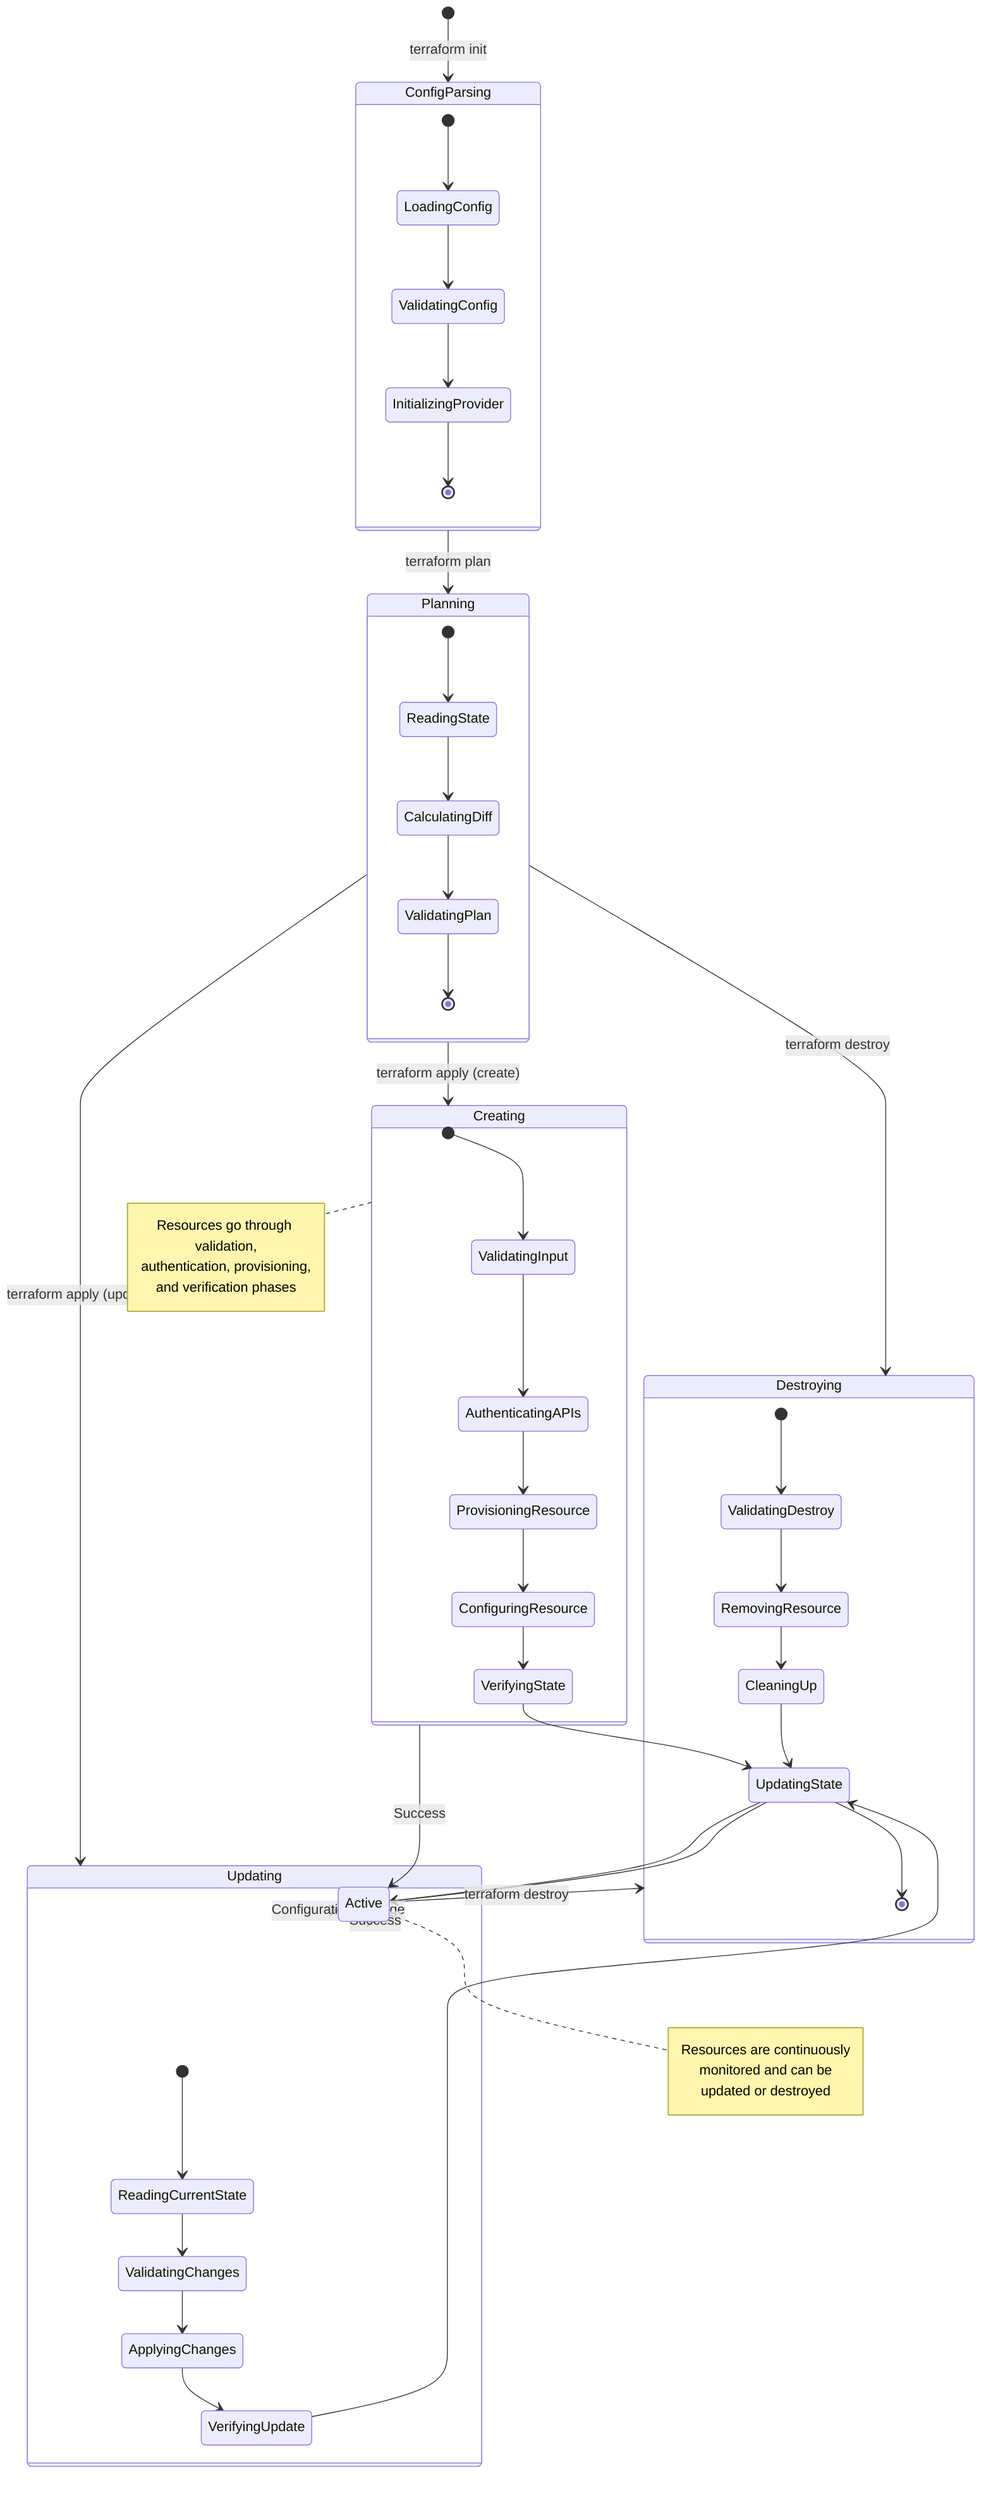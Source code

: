 stateDiagram-v2
    [*] --> ConfigParsing: terraform init
    ConfigParsing --> Planning: terraform plan
    Planning --> Creating: terraform apply (create)
    Planning --> Updating: terraform apply (update)
    Planning --> Destroying: terraform destroy
    
    state ConfigParsing {
        [*] --> LoadingConfig
        LoadingConfig --> ValidatingConfig
        ValidatingConfig --> InitializingProvider
        InitializingProvider --> [*]
    }
    
    state Planning {
        [*] --> ReadingState
        ReadingState --> CalculatingDiff
        CalculatingDiff --> ValidatingPlan
        ValidatingPlan --> [*]
    }
    
    state Creating {
        [*] --> ValidatingInput
        ValidatingInput --> AuthenticatingAPIs
        AuthenticatingAPIs --> ProvisioningResource
        ProvisioningResource --> ConfiguringResource
        ConfiguringResource --> VerifyingState
        VerifyingState --> UpdatingState
        UpdatingState --> Active
    }
    
    state Updating {
        [*] --> ReadingCurrentState
        ReadingCurrentState --> ValidatingChanges
        ValidatingChanges --> ApplyingChanges
        ApplyingChanges --> VerifyingUpdate
        VerifyingUpdate --> UpdatingState
        UpdatingState --> Active
    }
    
    state Destroying {
        [*] --> ValidatingDestroy
        ValidatingDestroy --> RemovingResource
        RemovingResource --> CleaningUp
        CleaningUp --> UpdatingState
        UpdatingState --> [*]
    }
    
    Active --> Updating: Configuration Change
    Active --> Destroying: terraform destroy
    Creating --> Active: Success
    Updating --> Active: Success
    
    note right of Creating
        Resources go through validation,
        authentication, provisioning,
        and verification phases
    end note
    
    note right of Active
        Resources are continuously
        monitored and can be
        updated or destroyed
    end note
